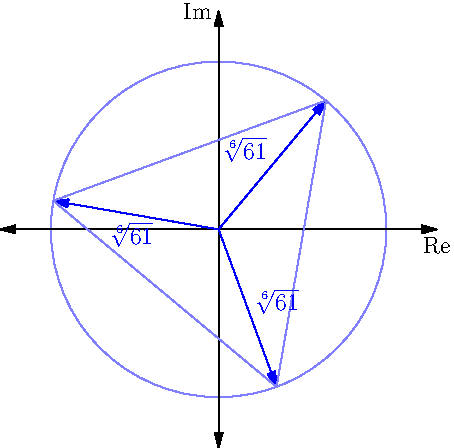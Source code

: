 size(8cm);
draw(unitcircle, lightblue);
draw((-1.3,0)--(1.3,0), Arrows);
draw((0,-1.3)--(0,1.3), Arrows);
label("Re", (1.3,0), dir(-90));
label("Im", (0,1.3), dir(180));

pair O = (0,0);
pair A = dir(50.19);
pair B = A*dir(120);
pair C = B*dir(120);
draw(O--A, blue, EndArrow);
draw(O--B, blue, EndArrow);
draw(O--C, blue, EndArrow);
draw(A--B--C--cycle, lightblue);
label("$\sqrt[6]{61}$", midpoint(O--A), dir(A)*dir(90), blue);
label("$\sqrt[6]{61}$", midpoint(O--B), dir(B)*dir(90), blue);
label("$\sqrt[6]{61}$", midpoint(O--C), dir(C)*dir(90), blue);
